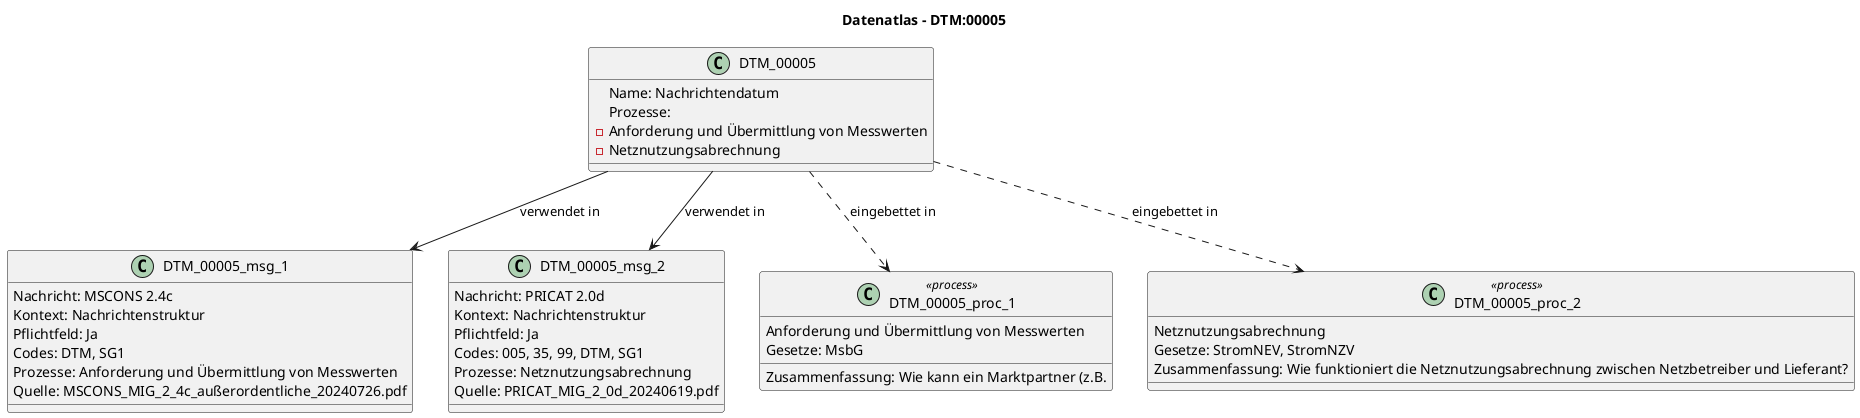 @startuml
title Datenatlas – DTM:00005
class DTM_00005 {
  Name: Nachrichtendatum
  Prozesse:
    - Anforderung und Übermittlung von Messwerten
    - Netznutzungsabrechnung
}
class DTM_00005_msg_1 {
  Nachricht: MSCONS 2.4c
  Kontext: Nachrichtenstruktur
  Pflichtfeld: Ja
  Codes: DTM, SG1
  Prozesse: Anforderung und Übermittlung von Messwerten
  Quelle: MSCONS_MIG_2_4c_außerordentliche_20240726.pdf
}
DTM_00005 --> DTM_00005_msg_1 : verwendet in
class DTM_00005_msg_2 {
  Nachricht: PRICAT 2.0d
  Kontext: Nachrichtenstruktur
  Pflichtfeld: Ja
  Codes: 005, 35, 99, DTM, SG1
  Prozesse: Netznutzungsabrechnung
  Quelle: PRICAT_MIG_2_0d_20240619.pdf
}
DTM_00005 --> DTM_00005_msg_2 : verwendet in
class DTM_00005_proc_1 <<process>> {
  Anforderung und Übermittlung von Messwerten
  Gesetze: MsbG
  Zusammenfassung: Wie kann ein Marktpartner (z.B.
}
DTM_00005 ..> DTM_00005_proc_1 : eingebettet in
class DTM_00005_proc_2 <<process>> {
  Netznutzungsabrechnung
  Gesetze: StromNEV, StromNZV
  Zusammenfassung: Wie funktioniert die Netznutzungsabrechnung zwischen Netzbetreiber und Lieferant?
}
DTM_00005 ..> DTM_00005_proc_2 : eingebettet in
@enduml